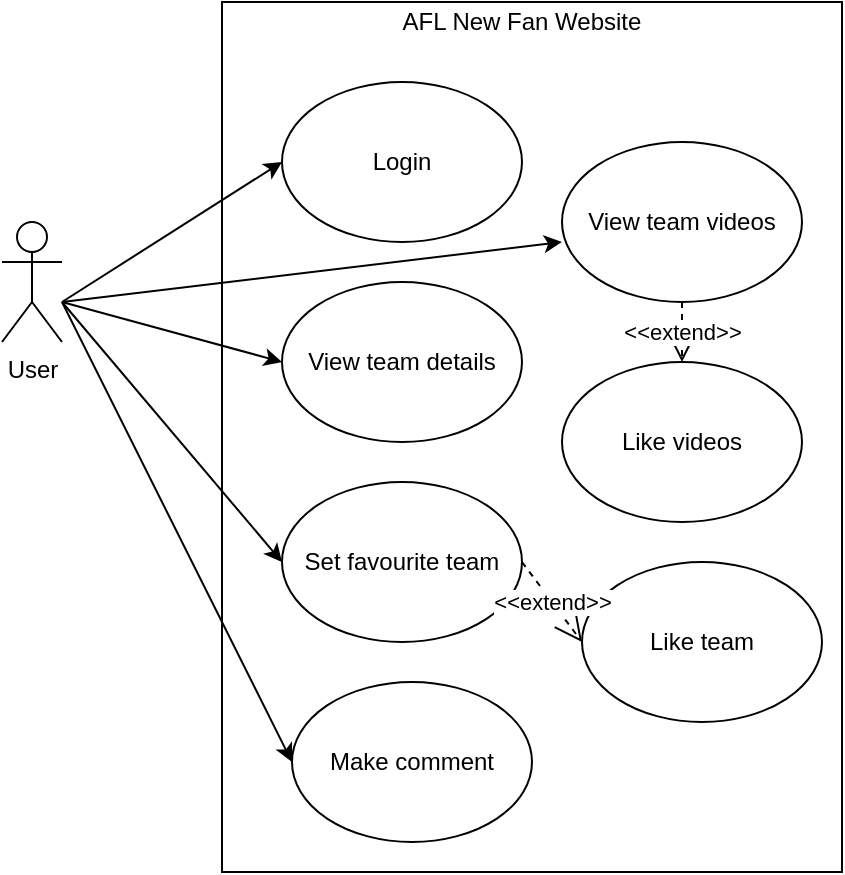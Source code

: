 <mxfile version="10.6.7" type="device"><diagram id="8Se3oINfAccP641KnrIJ" name="Page-1"><mxGraphModel dx="840" dy="436" grid="1" gridSize="10" guides="1" tooltips="1" connect="1" arrows="1" fold="1" page="1" pageScale="1" pageWidth="827" pageHeight="1169" math="0" shadow="0"><root><mxCell id="0"/><mxCell id="1" parent="0"/><mxCell id="_1cS3HRax96SotrZ8rzN-1" value="User" style="shape=umlActor;verticalLabelPosition=bottom;labelBackgroundColor=#ffffff;verticalAlign=top;html=1;outlineConnect=0;" parent="1" vertex="1"><mxGeometry x="120" y="320" width="30" height="60" as="geometry"/></mxCell><mxCell id="_1cS3HRax96SotrZ8rzN-5" value="" style="rounded=0;whiteSpace=wrap;html=1;gradientColor=none;fillColor=none;" parent="1" vertex="1"><mxGeometry x="230" y="210" width="310" height="435" as="geometry"/></mxCell><mxCell id="_1cS3HRax96SotrZ8rzN-6" value="Login&lt;br&gt;" style="ellipse;whiteSpace=wrap;html=1;" parent="1" vertex="1"><mxGeometry x="260" y="250" width="120" height="80" as="geometry"/></mxCell><mxCell id="_1cS3HRax96SotrZ8rzN-13" value="" style="endArrow=classic;html=1;entryX=0;entryY=0.5;entryDx=0;entryDy=0;" parent="1" target="_1cS3HRax96SotrZ8rzN-6" edge="1"><mxGeometry width="50" height="50" relative="1" as="geometry"><mxPoint x="150" y="360" as="sourcePoint"/><mxPoint x="230" y="320" as="targetPoint"/></mxGeometry></mxCell><mxCell id="JvtCWWR8DEYq4dEGuOxk-1" value="Like team&lt;br&gt;" style="ellipse;whiteSpace=wrap;html=1;" parent="1" vertex="1"><mxGeometry x="410" y="490" width="120" height="80" as="geometry"/></mxCell><mxCell id="JvtCWWR8DEYq4dEGuOxk-7" value="Set favourite team&lt;br&gt;" style="ellipse;whiteSpace=wrap;html=1;" parent="1" vertex="1"><mxGeometry x="260" y="450" width="120" height="80" as="geometry"/></mxCell><mxCell id="JvtCWWR8DEYq4dEGuOxk-11" value="View team details&lt;br&gt;" style="ellipse;whiteSpace=wrap;html=1;" parent="1" vertex="1"><mxGeometry x="260" y="350" width="120" height="80" as="geometry"/></mxCell><mxCell id="JvtCWWR8DEYq4dEGuOxk-14" value="AFL New Fan Website&lt;br&gt;" style="text;html=1;strokeColor=none;fillColor=none;align=center;verticalAlign=middle;whiteSpace=wrap;rounded=0;" parent="1" vertex="1"><mxGeometry x="280" y="210" width="200" height="20" as="geometry"/></mxCell><mxCell id="Mx_W7LxBT7ICYWWpWHIh-1" value="Make comment" style="ellipse;whiteSpace=wrap;html=1;" parent="1" vertex="1"><mxGeometry x="265" y="550" width="120" height="80" as="geometry"/></mxCell><mxCell id="Mx_W7LxBT7ICYWWpWHIh-4" value="&amp;lt;&amp;lt;extend&amp;gt;&amp;gt;" style="endArrow=open;endSize=12;dashed=1;html=1;entryX=0;entryY=0.5;entryDx=0;entryDy=0;" parent="1" target="JvtCWWR8DEYq4dEGuOxk-1" edge="1"><mxGeometry width="160" relative="1" as="geometry"><mxPoint x="380" y="490" as="sourcePoint"/><mxPoint x="533" y="490" as="targetPoint"/></mxGeometry></mxCell><mxCell id="Mx_W7LxBT7ICYWWpWHIh-5" value="" style="endArrow=classic;html=1;entryX=0;entryY=0.5;entryDx=0;entryDy=0;" parent="1" target="JvtCWWR8DEYq4dEGuOxk-11" edge="1"><mxGeometry width="50" height="50" relative="1" as="geometry"><mxPoint x="150" y="360" as="sourcePoint"/><mxPoint x="270" y="300" as="targetPoint"/></mxGeometry></mxCell><mxCell id="Mx_W7LxBT7ICYWWpWHIh-6" value="" style="endArrow=classic;html=1;entryX=0;entryY=0.5;entryDx=0;entryDy=0;" parent="1" target="JvtCWWR8DEYq4dEGuOxk-7" edge="1"><mxGeometry width="50" height="50" relative="1" as="geometry"><mxPoint x="150" y="360" as="sourcePoint"/><mxPoint x="270" y="400" as="targetPoint"/></mxGeometry></mxCell><mxCell id="Mx_W7LxBT7ICYWWpWHIh-7" value="" style="endArrow=classic;html=1;entryX=0;entryY=0.5;entryDx=0;entryDy=0;" parent="1" target="Mx_W7LxBT7ICYWWpWHIh-1" edge="1"><mxGeometry width="50" height="50" relative="1" as="geometry"><mxPoint x="150" y="360" as="sourcePoint"/><mxPoint x="270" y="515" as="targetPoint"/></mxGeometry></mxCell><mxCell id="2_y5AQbaTLenYvbSS5Cl-1" value="View team videos&lt;br&gt;" style="ellipse;whiteSpace=wrap;html=1;" vertex="1" parent="1"><mxGeometry x="400" y="280" width="120" height="80" as="geometry"/></mxCell><mxCell id="2_y5AQbaTLenYvbSS5Cl-2" value="" style="endArrow=classic;html=1;entryX=0;entryY=0.625;entryDx=0;entryDy=0;entryPerimeter=0;" edge="1" parent="1" target="2_y5AQbaTLenYvbSS5Cl-1"><mxGeometry width="50" height="50" relative="1" as="geometry"><mxPoint x="150" y="360" as="sourcePoint"/><mxPoint x="270" y="300" as="targetPoint"/></mxGeometry></mxCell><mxCell id="2_y5AQbaTLenYvbSS5Cl-3" value="Like videos&lt;br&gt;" style="ellipse;whiteSpace=wrap;html=1;" vertex="1" parent="1"><mxGeometry x="400" y="390" width="120" height="80" as="geometry"/></mxCell><mxCell id="2_y5AQbaTLenYvbSS5Cl-6" value="&amp;lt;&amp;lt;extend&amp;gt;&amp;gt;" style="endArrow=open;endSize=12;dashed=1;html=1;entryX=0.5;entryY=0;entryDx=0;entryDy=0;" edge="1" parent="1" source="2_y5AQbaTLenYvbSS5Cl-1" target="2_y5AQbaTLenYvbSS5Cl-3"><mxGeometry width="160" relative="1" as="geometry"><mxPoint x="390" y="448" as="sourcePoint"/><mxPoint x="420" y="488" as="targetPoint"/></mxGeometry></mxCell></root></mxGraphModel></diagram></mxfile>